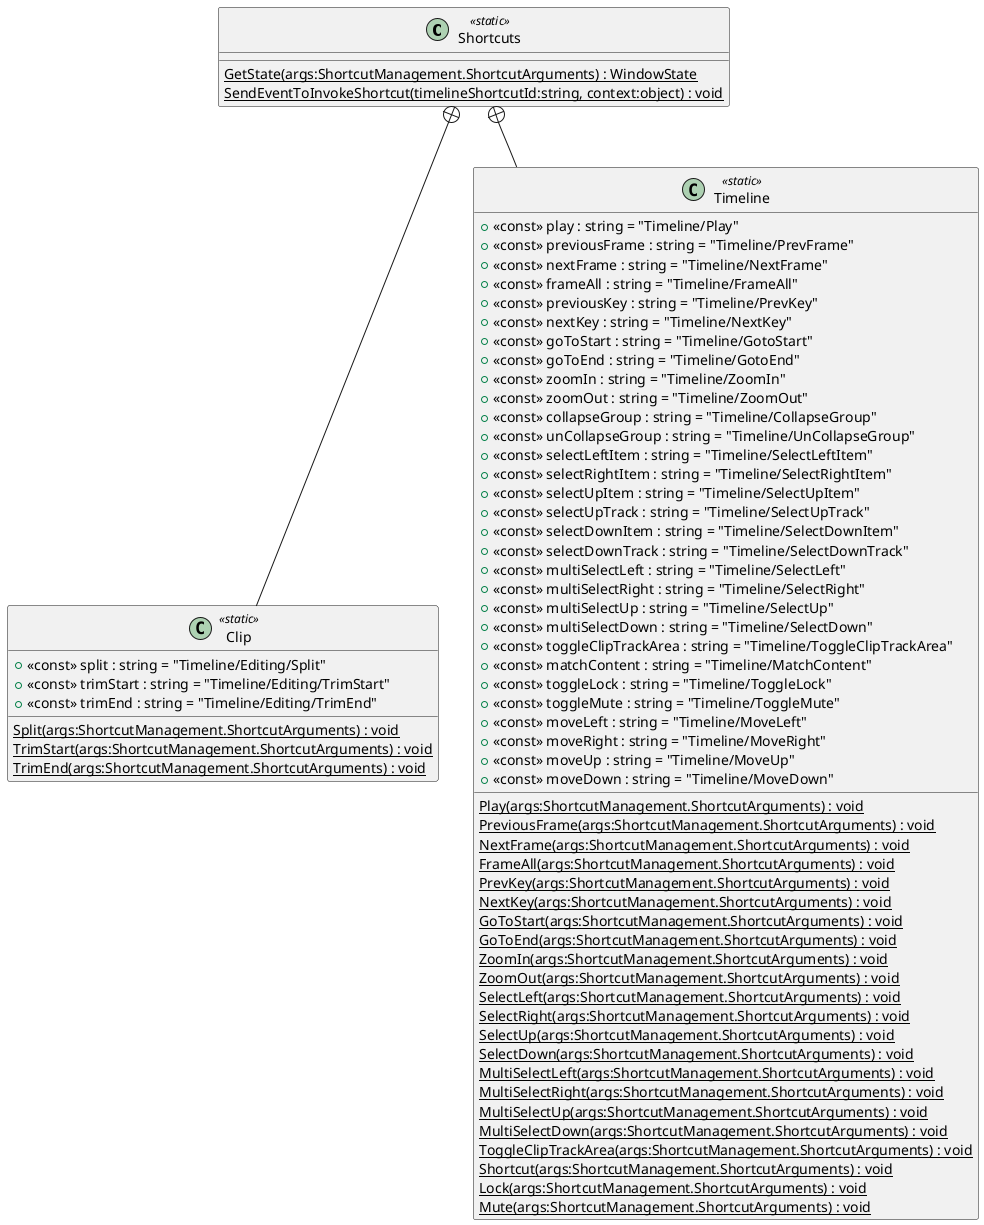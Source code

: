 @startuml
class Shortcuts <<static>> {
    {static} GetState(args:ShortcutManagement.ShortcutArguments) : WindowState
    {static} SendEventToInvokeShortcut(timelineShortcutId:string, context:object) : void
}
class Clip <<static>> {
    + <<const>> split : string = "Timeline/Editing/Split"
    + <<const>> trimStart : string = "Timeline/Editing/TrimStart"
    + <<const>> trimEnd : string = "Timeline/Editing/TrimEnd"
    {static} Split(args:ShortcutManagement.ShortcutArguments) : void
    {static} TrimStart(args:ShortcutManagement.ShortcutArguments) : void
    {static} TrimEnd(args:ShortcutManagement.ShortcutArguments) : void
}
class Timeline <<static>> {
    + <<const>> play : string = "Timeline/Play"
    + <<const>> previousFrame : string = "Timeline/PrevFrame"
    + <<const>> nextFrame : string = "Timeline/NextFrame"
    + <<const>> frameAll : string = "Timeline/FrameAll"
    + <<const>> previousKey : string = "Timeline/PrevKey"
    + <<const>> nextKey : string = "Timeline/NextKey"
    + <<const>> goToStart : string = "Timeline/GotoStart"
    + <<const>> goToEnd : string = "Timeline/GotoEnd"
    + <<const>> zoomIn : string = "Timeline/ZoomIn"
    + <<const>> zoomOut : string = "Timeline/ZoomOut"
    + <<const>> collapseGroup : string = "Timeline/CollapseGroup"
    + <<const>> unCollapseGroup : string = "Timeline/UnCollapseGroup"
    + <<const>> selectLeftItem : string = "Timeline/SelectLeftItem"
    + <<const>> selectRightItem : string = "Timeline/SelectRightItem"
    + <<const>> selectUpItem : string = "Timeline/SelectUpItem"
    + <<const>> selectUpTrack : string = "Timeline/SelectUpTrack"
    + <<const>> selectDownItem : string = "Timeline/SelectDownItem"
    + <<const>> selectDownTrack : string = "Timeline/SelectDownTrack"
    + <<const>> multiSelectLeft : string = "Timeline/SelectLeft"
    + <<const>> multiSelectRight : string = "Timeline/SelectRight"
    + <<const>> multiSelectUp : string = "Timeline/SelectUp"
    + <<const>> multiSelectDown : string = "Timeline/SelectDown"
    + <<const>> toggleClipTrackArea : string = "Timeline/ToggleClipTrackArea"
    + <<const>> matchContent : string = "Timeline/MatchContent"
    + <<const>> toggleLock : string = "Timeline/ToggleLock"
    + <<const>> toggleMute : string = "Timeline/ToggleMute"
    + <<const>> moveLeft : string = "Timeline/MoveLeft"
    + <<const>> moveRight : string = "Timeline/MoveRight"
    + <<const>> moveUp : string = "Timeline/MoveUp"
    + <<const>> moveDown : string = "Timeline/MoveDown"
    {static} Play(args:ShortcutManagement.ShortcutArguments) : void
    {static} PreviousFrame(args:ShortcutManagement.ShortcutArguments) : void
    {static} NextFrame(args:ShortcutManagement.ShortcutArguments) : void
    {static} FrameAll(args:ShortcutManagement.ShortcutArguments) : void
    {static} PrevKey(args:ShortcutManagement.ShortcutArguments) : void
    {static} NextKey(args:ShortcutManagement.ShortcutArguments) : void
    {static} GoToStart(args:ShortcutManagement.ShortcutArguments) : void
    {static} GoToEnd(args:ShortcutManagement.ShortcutArguments) : void
    {static} ZoomIn(args:ShortcutManagement.ShortcutArguments) : void
    {static} ZoomOut(args:ShortcutManagement.ShortcutArguments) : void
    {static} SelectLeft(args:ShortcutManagement.ShortcutArguments) : void
    {static} SelectRight(args:ShortcutManagement.ShortcutArguments) : void
    {static} SelectUp(args:ShortcutManagement.ShortcutArguments) : void
    {static} SelectDown(args:ShortcutManagement.ShortcutArguments) : void
    {static} MultiSelectLeft(args:ShortcutManagement.ShortcutArguments) : void
    {static} MultiSelectRight(args:ShortcutManagement.ShortcutArguments) : void
    {static} MultiSelectUp(args:ShortcutManagement.ShortcutArguments) : void
    {static} MultiSelectDown(args:ShortcutManagement.ShortcutArguments) : void
    {static} ToggleClipTrackArea(args:ShortcutManagement.ShortcutArguments) : void
    {static} Shortcut(args:ShortcutManagement.ShortcutArguments) : void
    {static} Lock(args:ShortcutManagement.ShortcutArguments) : void
    {static} Mute(args:ShortcutManagement.ShortcutArguments) : void
}
Shortcuts +-- Clip
Shortcuts +-- Timeline
@enduml
